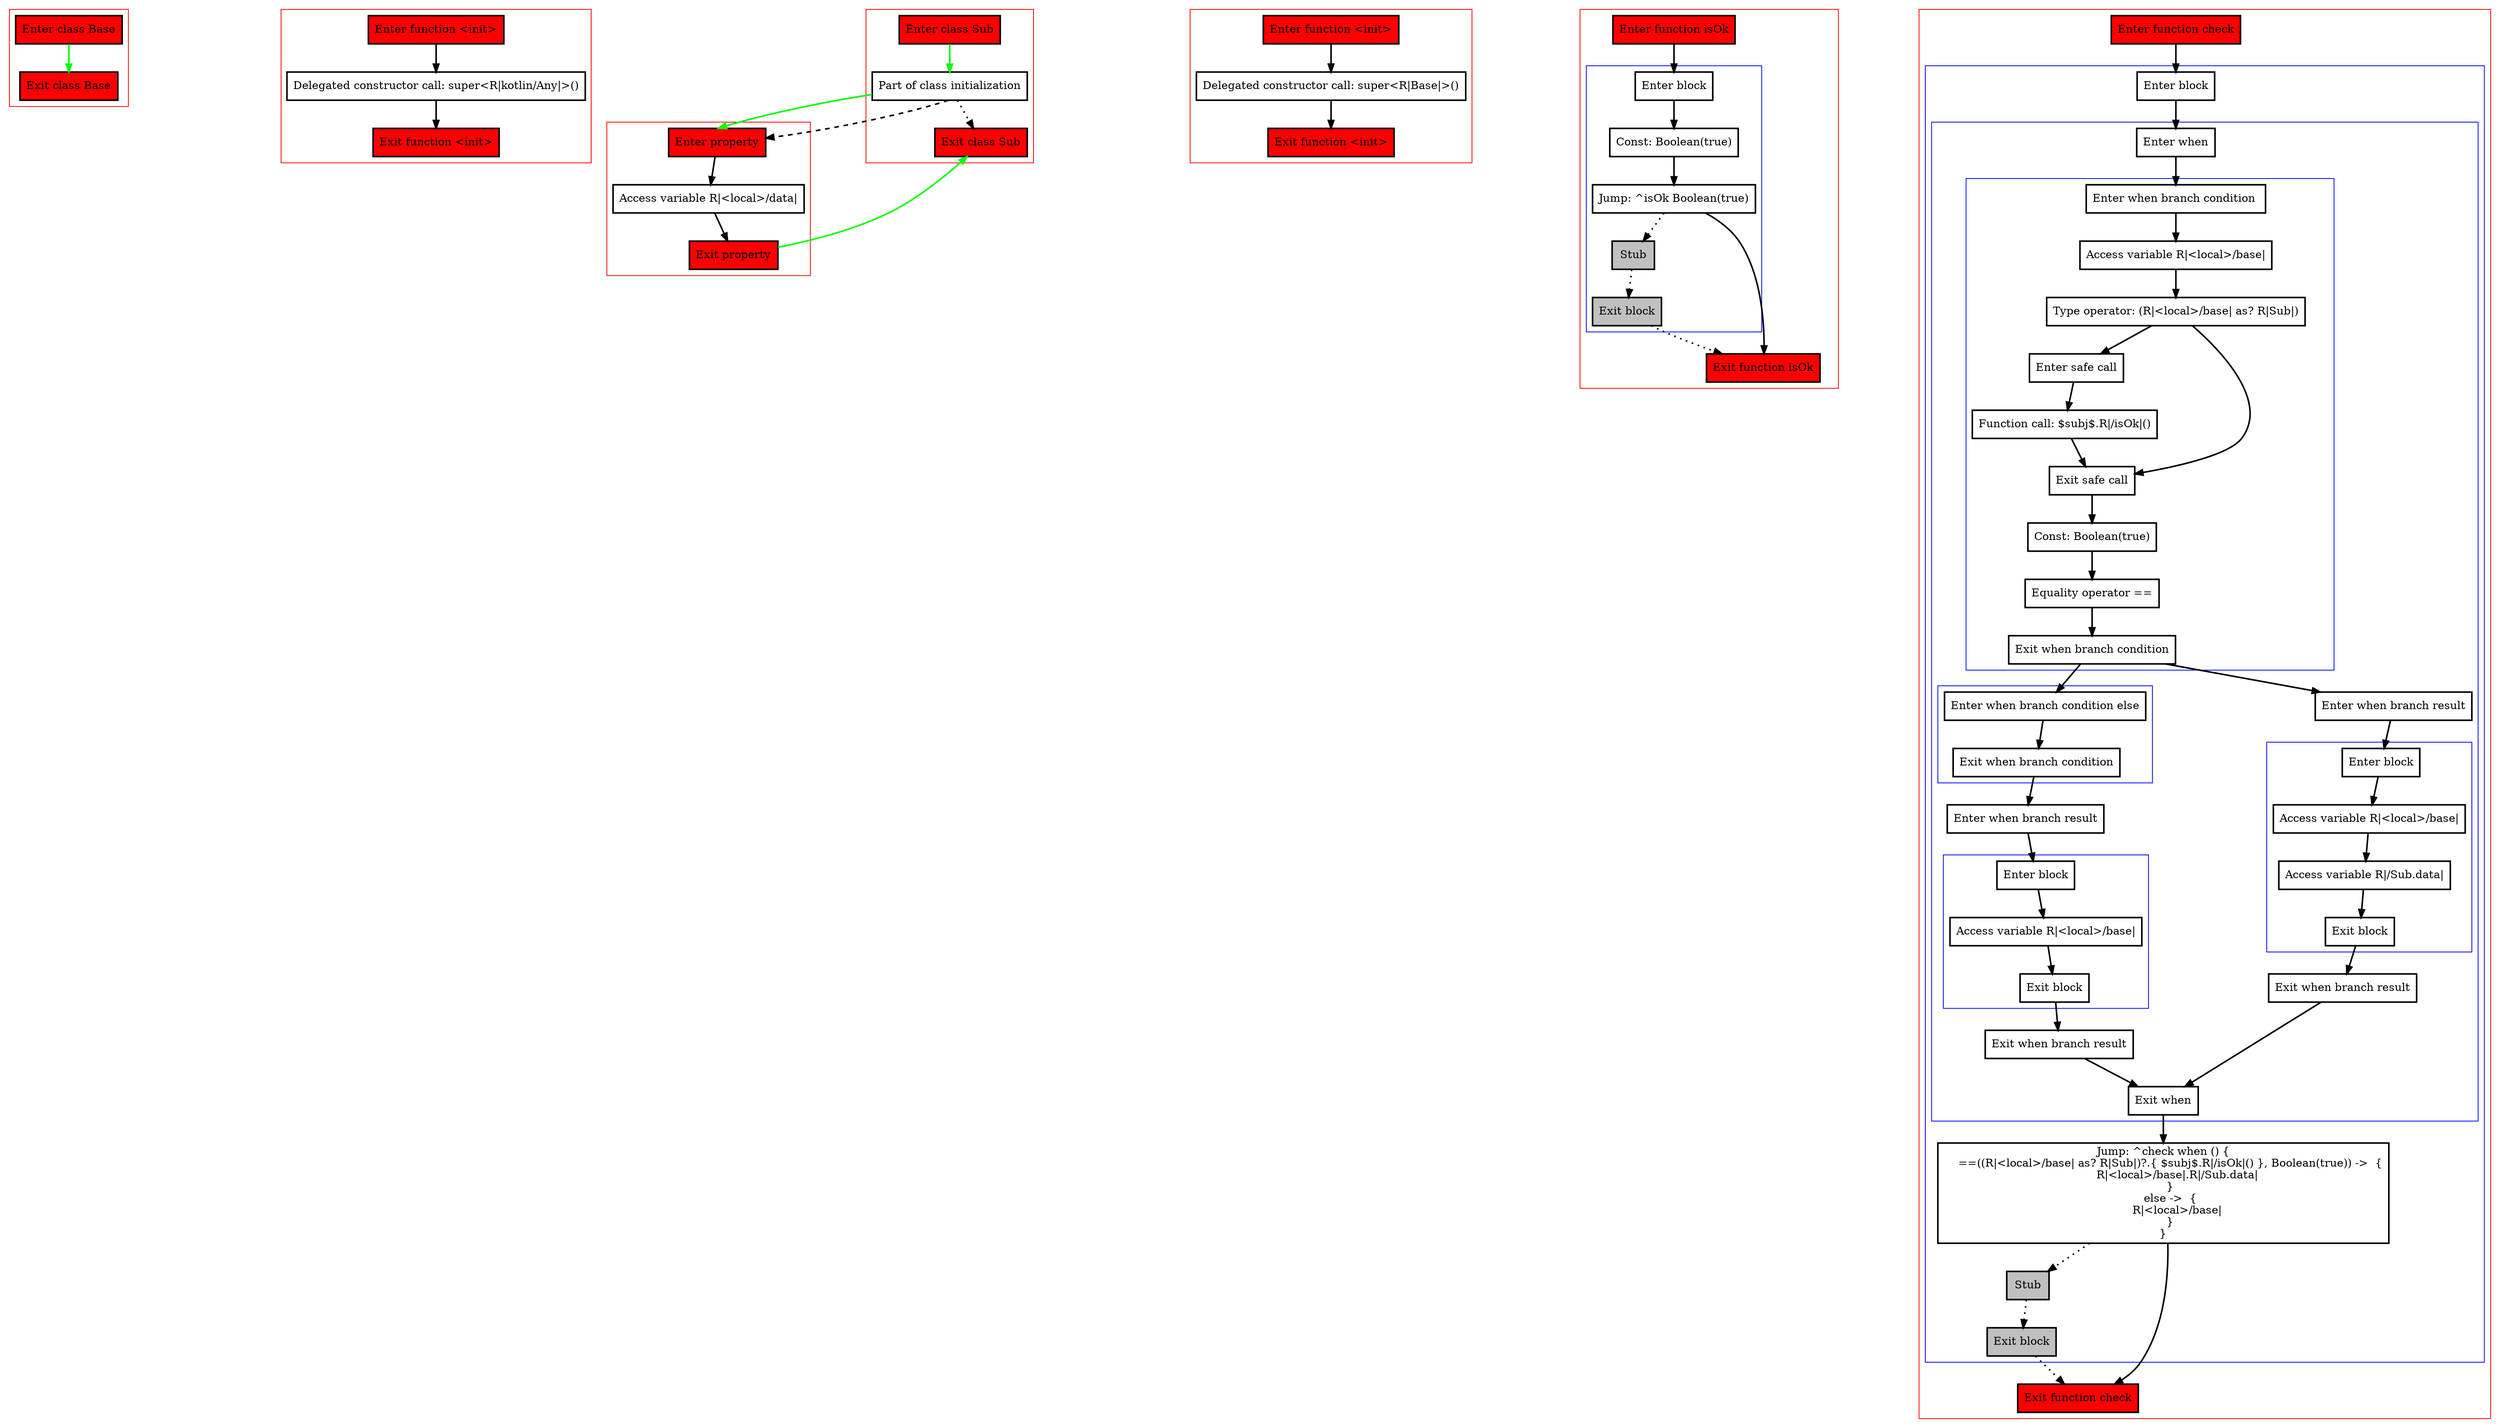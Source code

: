 digraph functionCallBound_kt {
    graph [nodesep=3]
    node [shape=box penwidth=2]
    edge [penwidth=2]

    subgraph cluster_0 {
        color=red
        0 [label="Enter class Base" style="filled" fillcolor=red];
        1 [label="Exit class Base" style="filled" fillcolor=red];
    }
    0 -> {1} [color=green];

    subgraph cluster_1 {
        color=red
        2 [label="Enter function <init>" style="filled" fillcolor=red];
        3 [label="Delegated constructor call: super<R|kotlin/Any|>()"];
        4 [label="Exit function <init>" style="filled" fillcolor=red];
    }
    2 -> {3};
    3 -> {4};

    subgraph cluster_2 {
        color=red
        5 [label="Enter class Sub" style="filled" fillcolor=red];
        6 [label="Part of class initialization"];
        7 [label="Exit class Sub" style="filled" fillcolor=red];
    }
    5 -> {6} [color=green];
    6 -> {7} [style=dotted];
    6 -> {11} [color=green];
    6 -> {11} [style=dashed];

    subgraph cluster_3 {
        color=red
        8 [label="Enter function <init>" style="filled" fillcolor=red];
        9 [label="Delegated constructor call: super<R|Base|>()"];
        10 [label="Exit function <init>" style="filled" fillcolor=red];
    }
    8 -> {9};
    9 -> {10};

    subgraph cluster_4 {
        color=red
        11 [label="Enter property" style="filled" fillcolor=red];
        12 [label="Access variable R|<local>/data|"];
        13 [label="Exit property" style="filled" fillcolor=red];
    }
    11 -> {12};
    12 -> {13};
    13 -> {7} [color=green];

    subgraph cluster_5 {
        color=red
        14 [label="Enter function isOk" style="filled" fillcolor=red];
        subgraph cluster_6 {
            color=blue
            15 [label="Enter block"];
            16 [label="Const: Boolean(true)"];
            17 [label="Jump: ^isOk Boolean(true)"];
            18 [label="Stub" style="filled" fillcolor=gray];
            19 [label="Exit block" style="filled" fillcolor=gray];
        }
        20 [label="Exit function isOk" style="filled" fillcolor=red];
    }
    14 -> {15};
    15 -> {16};
    16 -> {17};
    17 -> {20};
    17 -> {18} [style=dotted];
    18 -> {19} [style=dotted];
    19 -> {20} [style=dotted];

    subgraph cluster_7 {
        color=red
        21 [label="Enter function check" style="filled" fillcolor=red];
        subgraph cluster_8 {
            color=blue
            22 [label="Enter block"];
            subgraph cluster_9 {
                color=blue
                23 [label="Enter when"];
                subgraph cluster_10 {
                    color=blue
                    24 [label="Enter when branch condition "];
                    25 [label="Access variable R|<local>/base|"];
                    26 [label="Type operator: (R|<local>/base| as? R|Sub|)"];
                    27 [label="Enter safe call"];
                    28 [label="Function call: $subj$.R|/isOk|()"];
                    29 [label="Exit safe call"];
                    30 [label="Const: Boolean(true)"];
                    31 [label="Equality operator =="];
                    32 [label="Exit when branch condition"];
                }
                subgraph cluster_11 {
                    color=blue
                    33 [label="Enter when branch condition else"];
                    34 [label="Exit when branch condition"];
                }
                35 [label="Enter when branch result"];
                subgraph cluster_12 {
                    color=blue
                    36 [label="Enter block"];
                    37 [label="Access variable R|<local>/base|"];
                    38 [label="Exit block"];
                }
                39 [label="Exit when branch result"];
                40 [label="Enter when branch result"];
                subgraph cluster_13 {
                    color=blue
                    41 [label="Enter block"];
                    42 [label="Access variable R|<local>/base|"];
                    43 [label="Access variable R|/Sub.data|"];
                    44 [label="Exit block"];
                }
                45 [label="Exit when branch result"];
                46 [label="Exit when"];
            }
            47 [label="Jump: ^check when () {
    ==((R|<local>/base| as? R|Sub|)?.{ $subj$.R|/isOk|() }, Boolean(true)) ->  {
        R|<local>/base|.R|/Sub.data|
    }
    else ->  {
        R|<local>/base|
    }
}
"];
            48 [label="Stub" style="filled" fillcolor=gray];
            49 [label="Exit block" style="filled" fillcolor=gray];
        }
        50 [label="Exit function check" style="filled" fillcolor=red];
    }
    21 -> {22};
    22 -> {23};
    23 -> {24};
    24 -> {25};
    25 -> {26};
    26 -> {27 29};
    27 -> {28};
    28 -> {29};
    29 -> {30};
    30 -> {31};
    31 -> {32};
    32 -> {40 33};
    33 -> {34};
    34 -> {35};
    35 -> {36};
    36 -> {37};
    37 -> {38};
    38 -> {39};
    39 -> {46};
    40 -> {41};
    41 -> {42};
    42 -> {43};
    43 -> {44};
    44 -> {45};
    45 -> {46};
    46 -> {47};
    47 -> {50};
    47 -> {48} [style=dotted];
    48 -> {49} [style=dotted];
    49 -> {50} [style=dotted];

}
